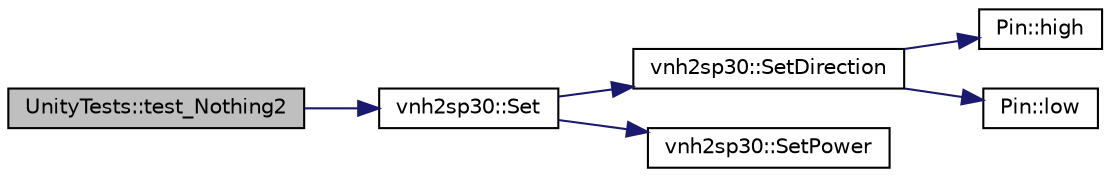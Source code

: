digraph "UnityTests::test_Nothing2"
{
  edge [fontname="Helvetica",fontsize="10",labelfontname="Helvetica",labelfontsize="10"];
  node [fontname="Helvetica",fontsize="10",shape=record];
  rankdir="LR";
  Node1 [label="UnityTests::test_Nothing2",height=0.2,width=0.4,color="black", fillcolor="grey75", style="filled" fontcolor="black"];
  Node1 -> Node2 [color="midnightblue",fontsize="10",style="solid",fontname="Helvetica"];
  Node2 [label="vnh2sp30::Set",height=0.2,width=0.4,color="black", fillcolor="white", style="filled",URL="$classvnh2sp30.html#ad78b95598c1f69c97ca71c593ca3618f",tooltip="Set motor speed and direction."];
  Node2 -> Node3 [color="midnightblue",fontsize="10",style="solid",fontname="Helvetica"];
  Node3 [label="vnh2sp30::SetDirection",height=0.2,width=0.4,color="black", fillcolor="white", style="filled",URL="$classvnh2sp30.html#a3459923890f6a7142c092ae973d5793a",tooltip="The direction to rotate the motor."];
  Node3 -> Node4 [color="midnightblue",fontsize="10",style="solid",fontname="Helvetica"];
  Node4 [label="Pin::high",height=0.2,width=0.4,color="black", fillcolor="white", style="filled",URL="$classPin.html#a2a37644e45fdd91d099a969db68630fd",tooltip="Set pin to output high."];
  Node3 -> Node5 [color="midnightblue",fontsize="10",style="solid",fontname="Helvetica"];
  Node5 [label="Pin::low",height=0.2,width=0.4,color="black", fillcolor="white", style="filled",URL="$classPin.html#a2b3a5a1a6bf26e9f1a65314bda73045a",tooltip="Set pin to output low."];
  Node2 -> Node6 [color="midnightblue",fontsize="10",style="solid",fontname="Helvetica"];
  Node6 [label="vnh2sp30::SetPower",height=0.2,width=0.4,color="black", fillcolor="white", style="filled",URL="$classvnh2sp30.html#a24c9e77f18d8040829769fe3da78af9e",tooltip="Set the power delivered to the motor."];
}
